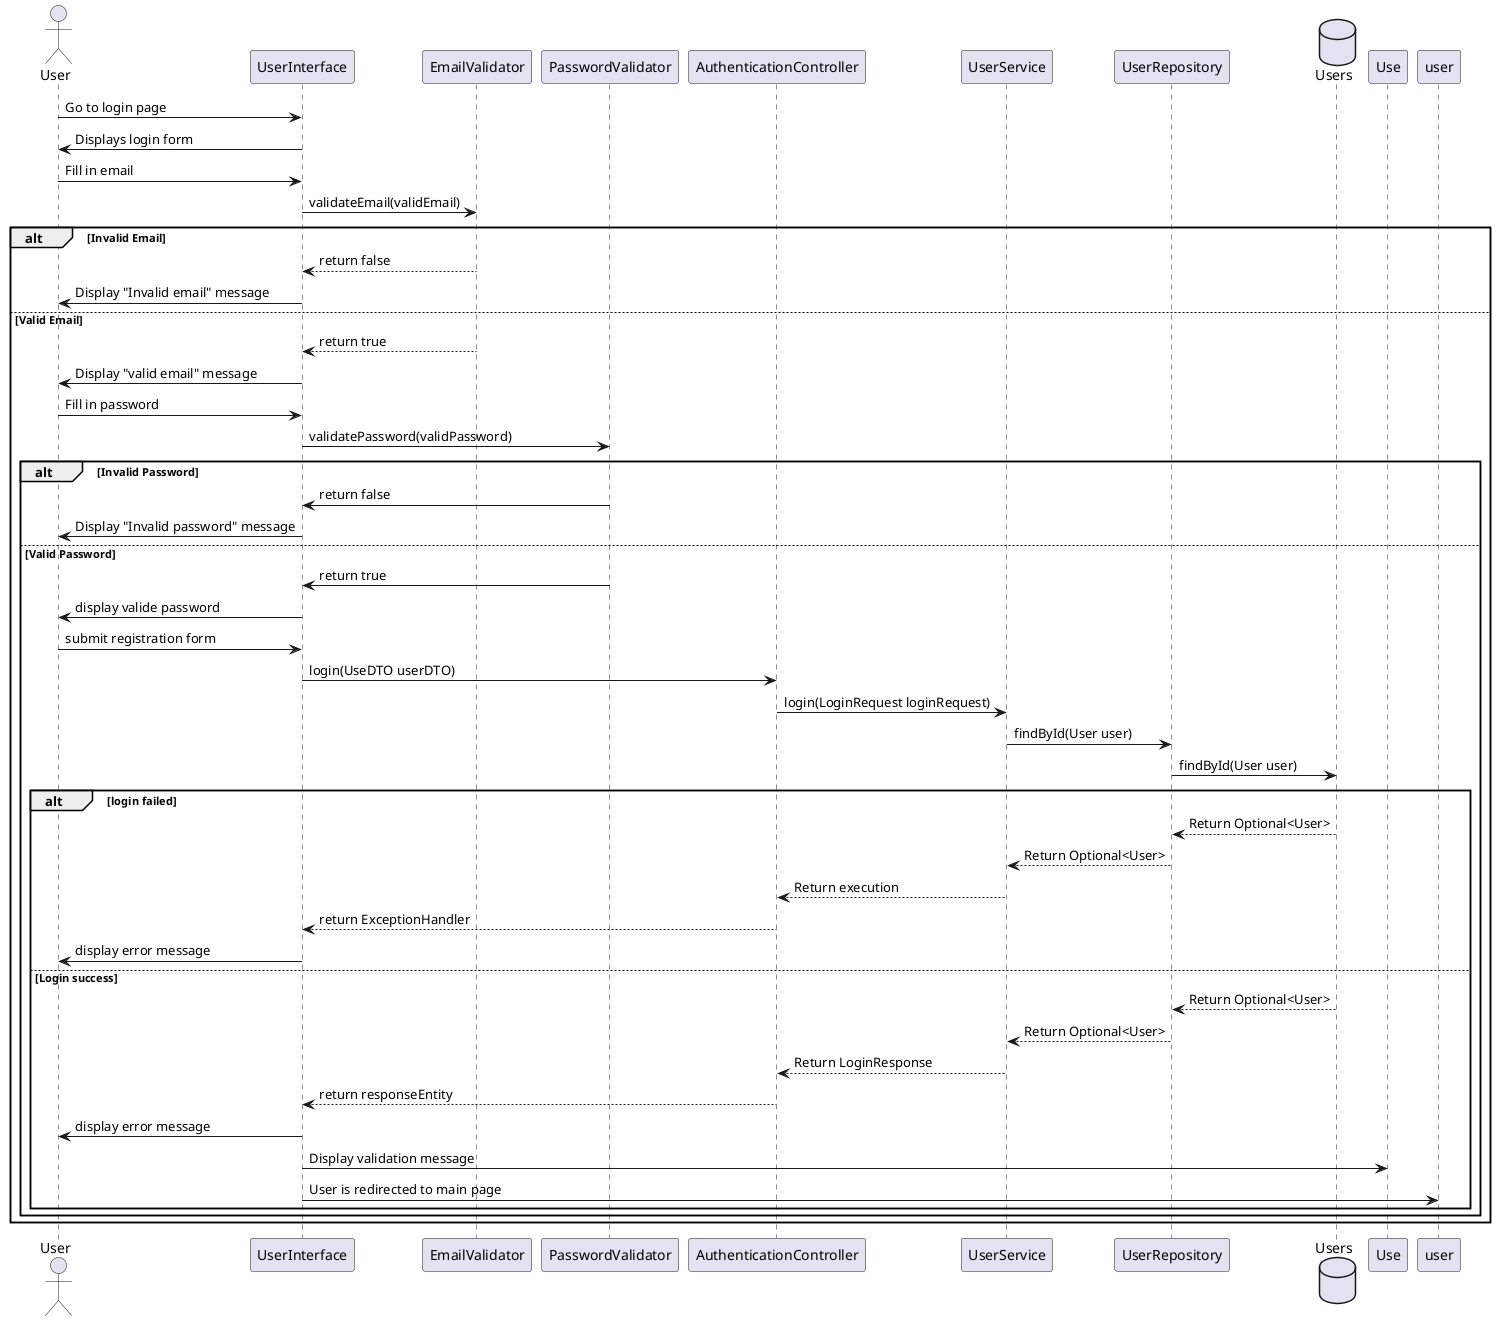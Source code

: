 @startuml
actor User
participant "UserInterface" as UI
participant "EmailValidator" as EmailValidator
participant "PasswordValidator" as PasswordValidator
participant "AuthenticationController" as AuthController
participant "UserService" as UserService
participant "UserRepository" as UserRepo
database "Users" as UsersDB

User -> UI: Go to login page
UI -> User: Displays login form
User -> UI: Fill in email
UI -> EmailValidator: validateEmail(validEmail)
alt Invalid Email
    EmailValidator --> UI: return false
    UI -> User: Display "Invalid email" message
else Valid Email
    EmailValidator --> UI: return true
    UI -> User: Display "valid email" message
    User -> UI: Fill in password
    UI -> PasswordValidator: validatePassword(validPassword)
    alt Invalid Password
        PasswordValidator -> UI: return false
        UI -> User: Display "Invalid password" message
    else Valid Password
        PasswordValidator -> UI: return true
        UI -> User: display valide password
        User -> UI: submit registration form
        UI -> AuthController: login(UseDTO userDTO)
        AuthController -> UserService: login(LoginRequest loginRequest)
        UserService -> UserRepo: findById(User user)
        UserRepo -> UsersDB: findById(User user)
        alt login failed
            UsersDB --> UserRepo: Return Optional<User>
            UserRepo --> UserService: Return Optional<User>
            UserService --> AuthController: Return execution
            AuthController --> UI: return ExceptionHandler
            UI -> User: display error message
        else Login success
            UsersDB --> UserRepo: Return Optional<User>
            UserRepo --> UserService: Return Optional<User>
            UserService --> AuthController: Return LoginResponse
            AuthController --> UI: return responseEntity
            UI -> User: display error message
            UI -> Use: Display validation message
            UI -> user: User is redirected to main page
        end
    end
end
@enduml
